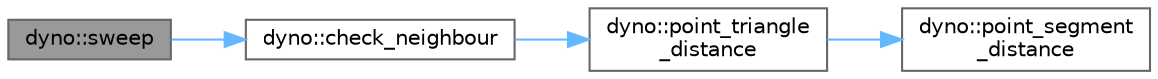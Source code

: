 digraph "dyno::sweep"
{
 // LATEX_PDF_SIZE
  bgcolor="transparent";
  edge [fontname=Helvetica,fontsize=10,labelfontname=Helvetica,labelfontsize=10];
  node [fontname=Helvetica,fontsize=10,shape=box,height=0.2,width=0.4];
  rankdir="LR";
  Node1 [id="Node000001",label="dyno::sweep",height=0.2,width=0.4,color="gray40", fillcolor="grey60", style="filled", fontcolor="black",tooltip=" "];
  Node1 -> Node2 [id="edge1_Node000001_Node000002",color="steelblue1",style="solid",tooltip=" "];
  Node2 [id="Node000002",label="dyno::check_neighbour",height=0.2,width=0.4,color="grey40", fillcolor="white", style="filled",URL="$namespacedyno.html#abb97b1c79e707e4e317243bcdba764b2",tooltip=" "];
  Node2 -> Node3 [id="edge2_Node000002_Node000003",color="steelblue1",style="solid",tooltip=" "];
  Node3 [id="Node000003",label="dyno::point_triangle\l_distance",height=0.2,width=0.4,color="grey40", fillcolor="white", style="filled",URL="$namespacedyno.html#a89e43b7baee781bd78bd62d0f89b5249",tooltip=" "];
  Node3 -> Node4 [id="edge3_Node000003_Node000004",color="steelblue1",style="solid",tooltip=" "];
  Node4 [id="Node000004",label="dyno::point_segment\l_distance",height=0.2,width=0.4,color="grey40", fillcolor="white", style="filled",URL="$namespacedyno.html#a3a3dcf75e9cb466e5b3d18c1372b8a57",tooltip=" "];
}
